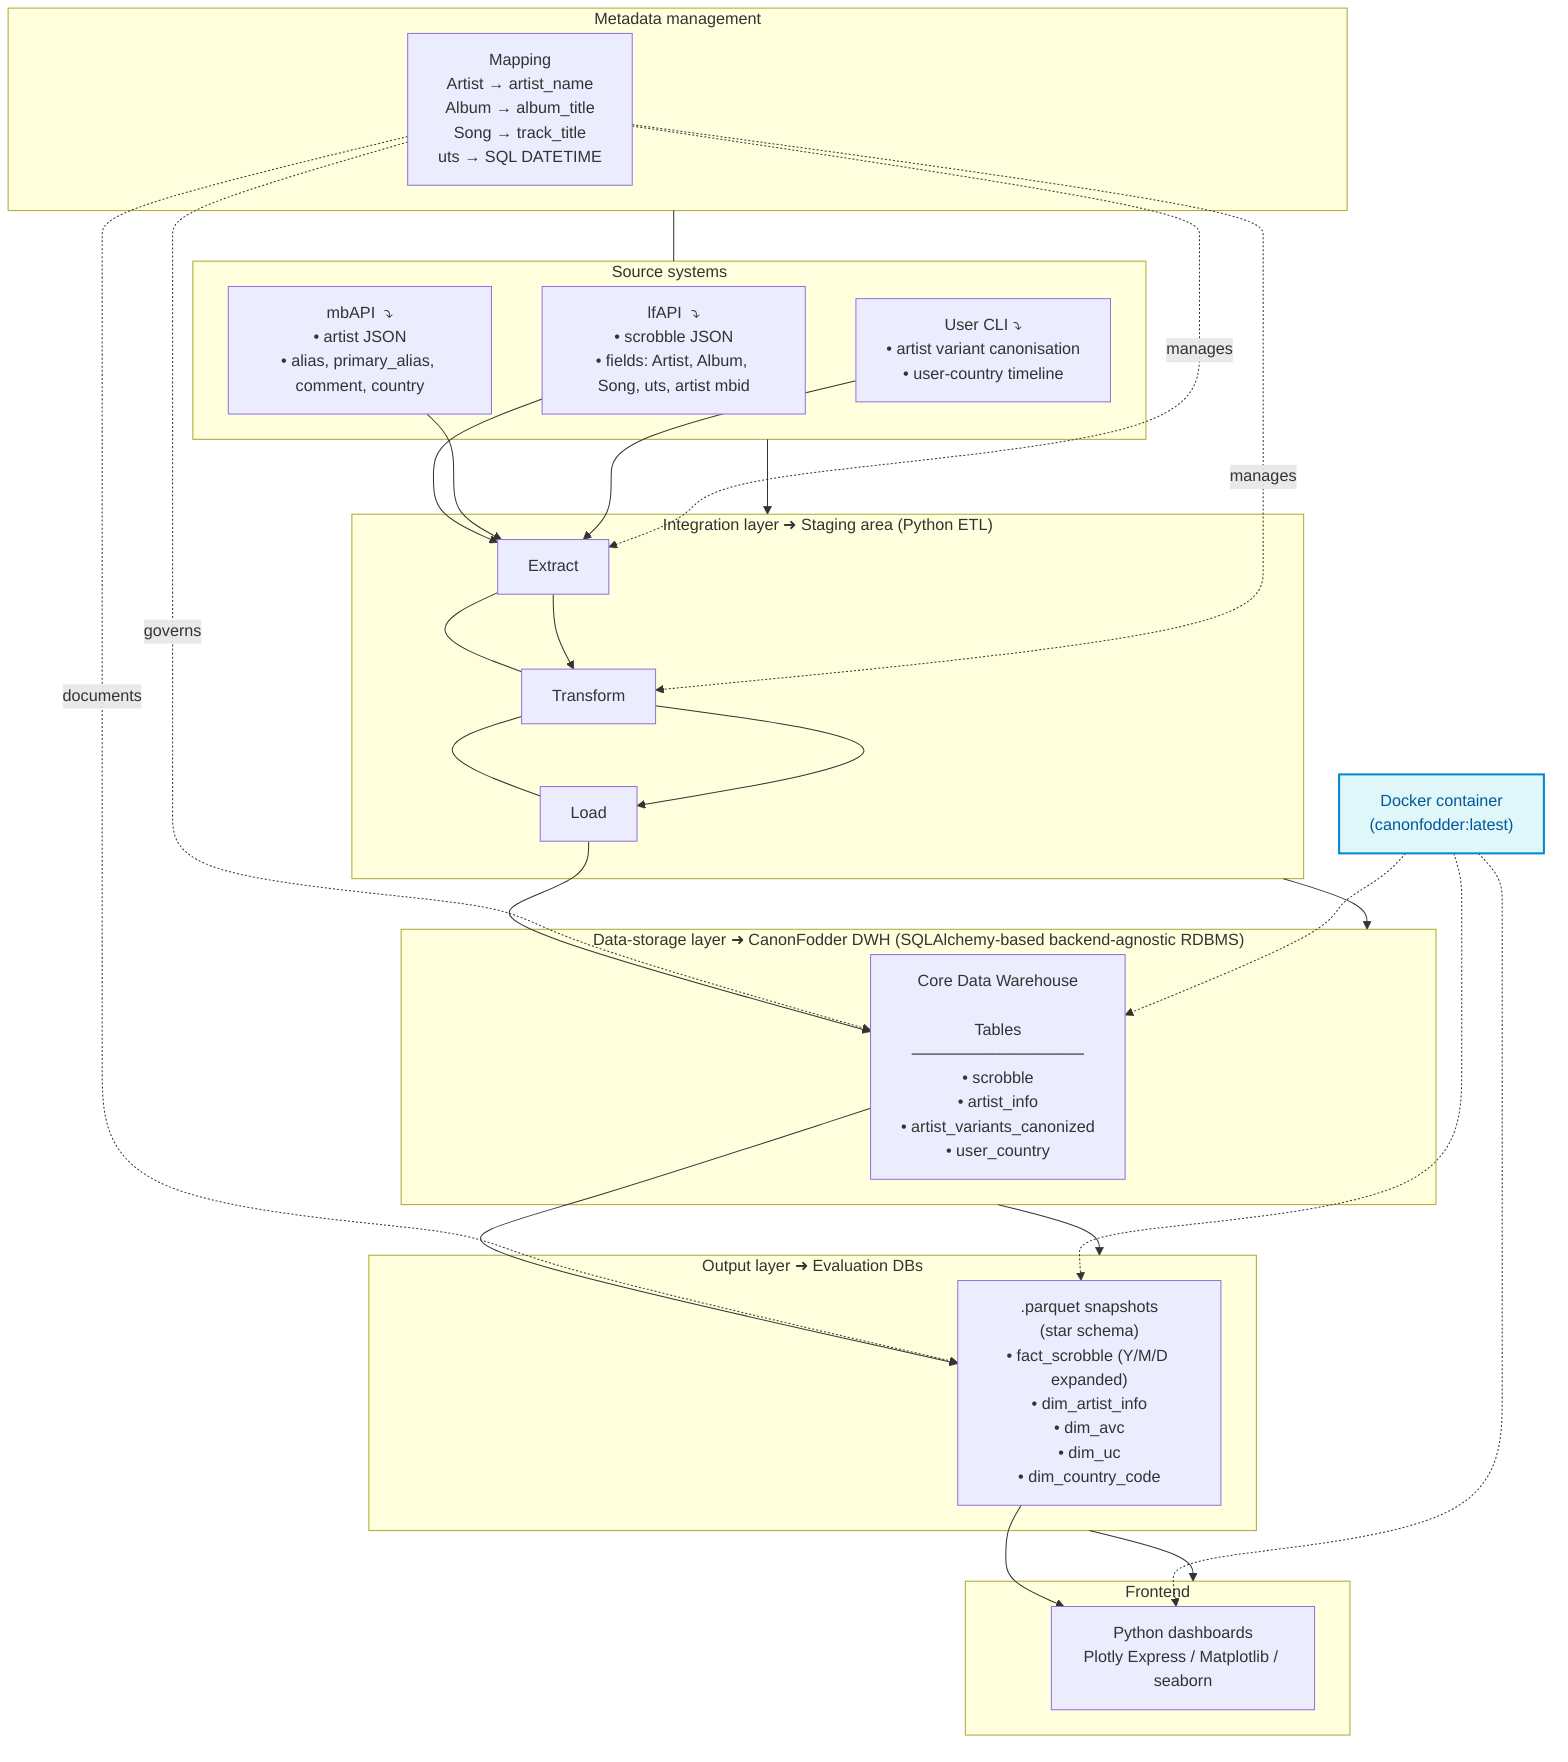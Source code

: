 %% CanonFodder – BI Reference Architecture
flowchart TB

%% ───── Source layer ─────
subgraph Source_Systems["Source systems"]
    direction LR
    lfAPI["lfAPI  ⤵️\n• scrobble JSON\n• fields: Artist, Album, Song, uts, artist mbid"]
    mbAPI["mbAPI  ⤵️\n• artist JSON\n• alias, primary_alias, comment, country"]
    userCLI["User CLI  ⤵️\n• artist variant canonisation\n• user‑country timeline"]
end

%% ───── Integration / Staging layer ─────
subgraph Staging["Integration layer  ➜  Staging area (Python ETL)"]
    direction LR
    extract["Extract"] --- transform["Transform"] --- load["Load"]
end

%% ───── Data‑storage layer ─────
subgraph DWH["Data‑storage layer  ➜  CanonFodder DWH (SQLAlchemy‑based backend-agnostic RDBMS)"]
    cdw["Core Data Warehouse\n\nTables\n───────────────\n• scrobble\n• artist_info\n• artist_variants_canonized\n• user_country"]
end

%% ───── Output / evaluation layer ─────
subgraph Output["Output layer  ➜  Evaluation DBs"]
    parquet[".parquet snapshots\n(star schema)\n• fact_scrobble (Y/M/D expanded)\n• dim_artist_info\n• dim_avc\n• dim_uc\n• dim_country_code"]
end

%% ───── Front‑end / analytics layer ─────
subgraph Frontend["Frontend"]
    viz["Python dashboards\nPlotly Express / Matplotlib / seaborn"]
end

%% ───── Metadata side‑rail ─────
subgraph Metadata["Metadata management"]
    mapping["Mapping\n Artist → artist_name\n Album  → album_title\n Song   → track_title\n uts    → SQL DATETIME"]
end

%% ───── DevOps / packaging note ─────
Docker["Docker container\n(canonfodder:latest)"]:::docker
classDef docker fill:#E0F7FA,stroke:#0288D1,stroke-width:2px,color:#01579B

%% ───── Configure layout directions ─────
%% Force a more centered layout
Source_Systems --> Staging --> DWH --> Output --> Frontend

%% ───── Data flow arrows ─────
lfAPI --> extract
mbAPI --> extract
userCLI --> extract

extract --> transform --> load --> cdw
cdw --> parquet --> viz

%% metadata dotted links
Metadata --- Source_Systems
mapping -. manages .-> extract
mapping -. manages .-> transform
mapping -. governs .-> cdw
mapping -. documents .-> parquet

%% packaging
Docker -.-> viz
Docker -.-> parquet
Docker -.-> cdw